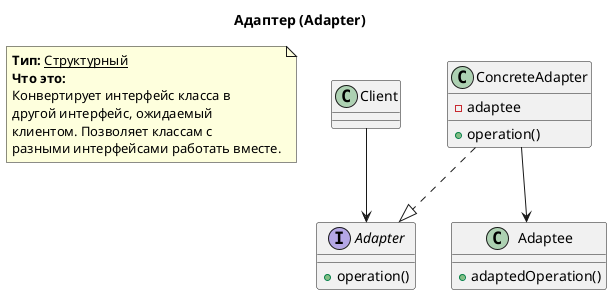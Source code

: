 @startuml

title Адаптер (Adapter)

note as INFO
<b>Тип:</b> <u>Структурный</u>
<b>Что это:</b>
Конвертирует интерфейс класса в
другой интерфейс, ожидаемый
клиентом. Позволяет классам с
разными интерфейсами работать вместе.
endnote

class Client
interface Adapter{
    +operation()
}
class ConcreteAdapter{
    -adaptee
    +operation()
}
class Adaptee{
    +adaptedOperation()
}

Client --> Adapter
ConcreteAdapter ..|> Adapter
ConcreteAdapter --> Adaptee
@enduml